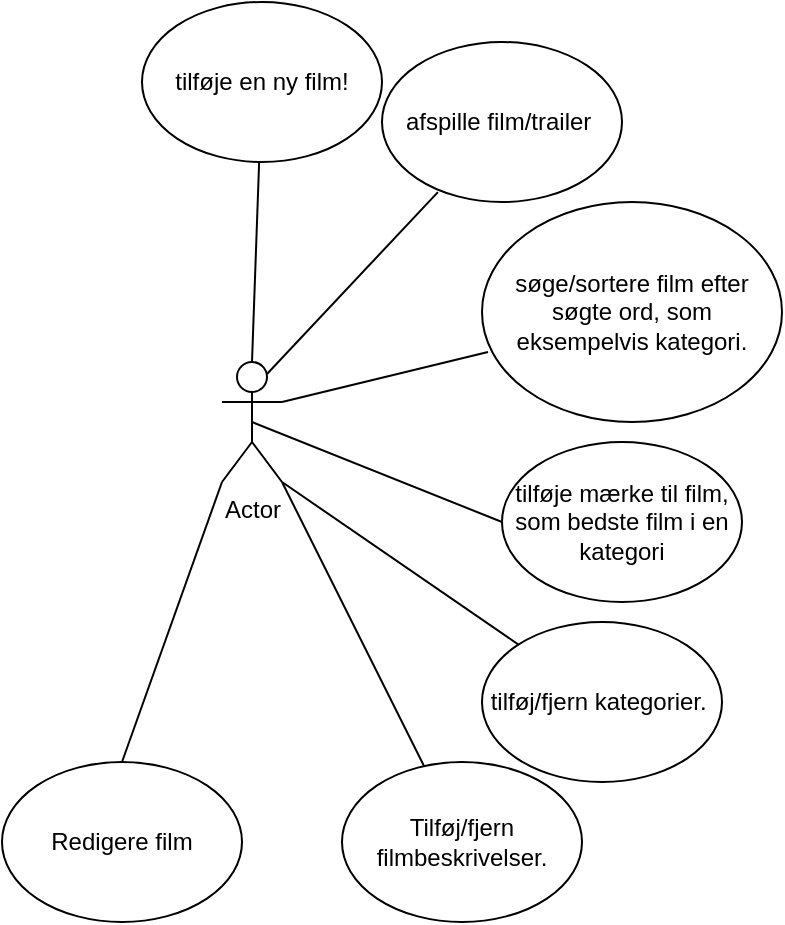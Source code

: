 <mxfile version="20.6.2" type="device"><diagram id="nfHLB7NIetUu6AUZvLwm" name="Side-1"><mxGraphModel dx="1406" dy="826" grid="1" gridSize="10" guides="1" tooltips="1" connect="1" arrows="1" fold="1" page="1" pageScale="1" pageWidth="827" pageHeight="1169" math="0" shadow="0"><root><mxCell id="0"/><mxCell id="1" parent="0"/><mxCell id="z0_aM75H2Fi34k5A5ygA-1" value="Actor" style="shape=umlActor;verticalLabelPosition=bottom;verticalAlign=top;html=1;outlineConnect=0;" parent="1" vertex="1"><mxGeometry x="200" y="240" width="30" height="60" as="geometry"/></mxCell><mxCell id="z0_aM75H2Fi34k5A5ygA-4" value="Tilføj/fjern filmbeskrivelser." style="ellipse;whiteSpace=wrap;html=1;" parent="1" vertex="1"><mxGeometry x="260" y="440" width="120" height="80" as="geometry"/></mxCell><mxCell id="z0_aM75H2Fi34k5A5ygA-6" value="tilføj/fjern kategorier.&amp;nbsp;" style="ellipse;whiteSpace=wrap;html=1;" parent="1" vertex="1"><mxGeometry x="330" y="370" width="120" height="80" as="geometry"/></mxCell><mxCell id="z0_aM75H2Fi34k5A5ygA-7" value="tilføje mærke til film, som bedste film i en kategori" style="ellipse;whiteSpace=wrap;html=1;" parent="1" vertex="1"><mxGeometry x="340" y="280" width="120" height="80" as="geometry"/></mxCell><mxCell id="z0_aM75H2Fi34k5A5ygA-8" value="søge/sortere film efter søgte ord, som eksempelvis kategori.&lt;br&gt;" style="ellipse;whiteSpace=wrap;html=1;" parent="1" vertex="1"><mxGeometry x="330" y="160" width="150" height="110" as="geometry"/></mxCell><mxCell id="z0_aM75H2Fi34k5A5ygA-9" value="afspille film/trailer&amp;nbsp;" style="ellipse;whiteSpace=wrap;html=1;" parent="1" vertex="1"><mxGeometry x="280" y="80" width="120" height="80" as="geometry"/></mxCell><mxCell id="z0_aM75H2Fi34k5A5ygA-10" value="tilføje en ny film!&lt;br&gt;" style="ellipse;whiteSpace=wrap;html=1;" parent="1" vertex="1"><mxGeometry x="160" y="60" width="120" height="80" as="geometry"/></mxCell><mxCell id="z0_aM75H2Fi34k5A5ygA-18" value="" style="endArrow=none;html=1;rounded=0;exitX=1;exitY=1;exitDx=0;exitDy=0;exitPerimeter=0;" parent="1" source="z0_aM75H2Fi34k5A5ygA-1" target="z0_aM75H2Fi34k5A5ygA-4" edge="1"><mxGeometry width="50" height="50" relative="1" as="geometry"><mxPoint x="390" y="400" as="sourcePoint"/><mxPoint x="440" y="350" as="targetPoint"/></mxGeometry></mxCell><mxCell id="z0_aM75H2Fi34k5A5ygA-19" value="" style="endArrow=none;html=1;rounded=0;exitX=1;exitY=1;exitDx=0;exitDy=0;exitPerimeter=0;" parent="1" source="z0_aM75H2Fi34k5A5ygA-1" target="z0_aM75H2Fi34k5A5ygA-6" edge="1"><mxGeometry width="50" height="50" relative="1" as="geometry"><mxPoint x="390" y="400" as="sourcePoint"/><mxPoint x="440" y="350" as="targetPoint"/></mxGeometry></mxCell><mxCell id="z0_aM75H2Fi34k5A5ygA-20" value="" style="endArrow=none;html=1;rounded=0;exitX=0.5;exitY=0.5;exitDx=0;exitDy=0;exitPerimeter=0;entryX=0;entryY=0.5;entryDx=0;entryDy=0;" parent="1" source="z0_aM75H2Fi34k5A5ygA-1" target="z0_aM75H2Fi34k5A5ygA-7" edge="1"><mxGeometry width="50" height="50" relative="1" as="geometry"><mxPoint x="390" y="400" as="sourcePoint"/><mxPoint x="440" y="350" as="targetPoint"/></mxGeometry></mxCell><mxCell id="z0_aM75H2Fi34k5A5ygA-21" value="" style="endArrow=none;html=1;rounded=0;exitX=1;exitY=0.333;exitDx=0;exitDy=0;exitPerimeter=0;entryX=0.02;entryY=0.682;entryDx=0;entryDy=0;entryPerimeter=0;" parent="1" source="z0_aM75H2Fi34k5A5ygA-1" target="z0_aM75H2Fi34k5A5ygA-8" edge="1"><mxGeometry width="50" height="50" relative="1" as="geometry"><mxPoint x="390" y="400" as="sourcePoint"/><mxPoint x="440" y="350" as="targetPoint"/></mxGeometry></mxCell><mxCell id="z0_aM75H2Fi34k5A5ygA-22" value="" style="endArrow=none;html=1;rounded=0;exitX=0.75;exitY=0.1;exitDx=0;exitDy=0;exitPerimeter=0;entryX=0.233;entryY=0.938;entryDx=0;entryDy=0;entryPerimeter=0;" parent="1" source="z0_aM75H2Fi34k5A5ygA-1" target="z0_aM75H2Fi34k5A5ygA-9" edge="1"><mxGeometry width="50" height="50" relative="1" as="geometry"><mxPoint x="390" y="400" as="sourcePoint"/><mxPoint x="440" y="350" as="targetPoint"/></mxGeometry></mxCell><mxCell id="z0_aM75H2Fi34k5A5ygA-23" value="" style="endArrow=none;html=1;rounded=0;exitX=0.5;exitY=0;exitDx=0;exitDy=0;exitPerimeter=0;" parent="1" source="z0_aM75H2Fi34k5A5ygA-1" target="z0_aM75H2Fi34k5A5ygA-10" edge="1"><mxGeometry width="50" height="50" relative="1" as="geometry"><mxPoint x="390" y="400" as="sourcePoint"/><mxPoint x="440" y="350" as="targetPoint"/></mxGeometry></mxCell><mxCell id="RCs2hcg5aWdmkCiXH6jF-1" value="Redigere film" style="ellipse;whiteSpace=wrap;html=1;" vertex="1" parent="1"><mxGeometry x="90" y="440" width="120" height="80" as="geometry"/></mxCell><mxCell id="RCs2hcg5aWdmkCiXH6jF-2" value="" style="endArrow=none;html=1;rounded=0;exitX=0.5;exitY=0;exitDx=0;exitDy=0;entryX=0;entryY=1;entryDx=0;entryDy=0;entryPerimeter=0;" edge="1" parent="1" source="RCs2hcg5aWdmkCiXH6jF-1" target="z0_aM75H2Fi34k5A5ygA-1"><mxGeometry width="50" height="50" relative="1" as="geometry"><mxPoint x="390" y="450" as="sourcePoint"/><mxPoint x="440" y="400" as="targetPoint"/></mxGeometry></mxCell></root></mxGraphModel></diagram></mxfile>